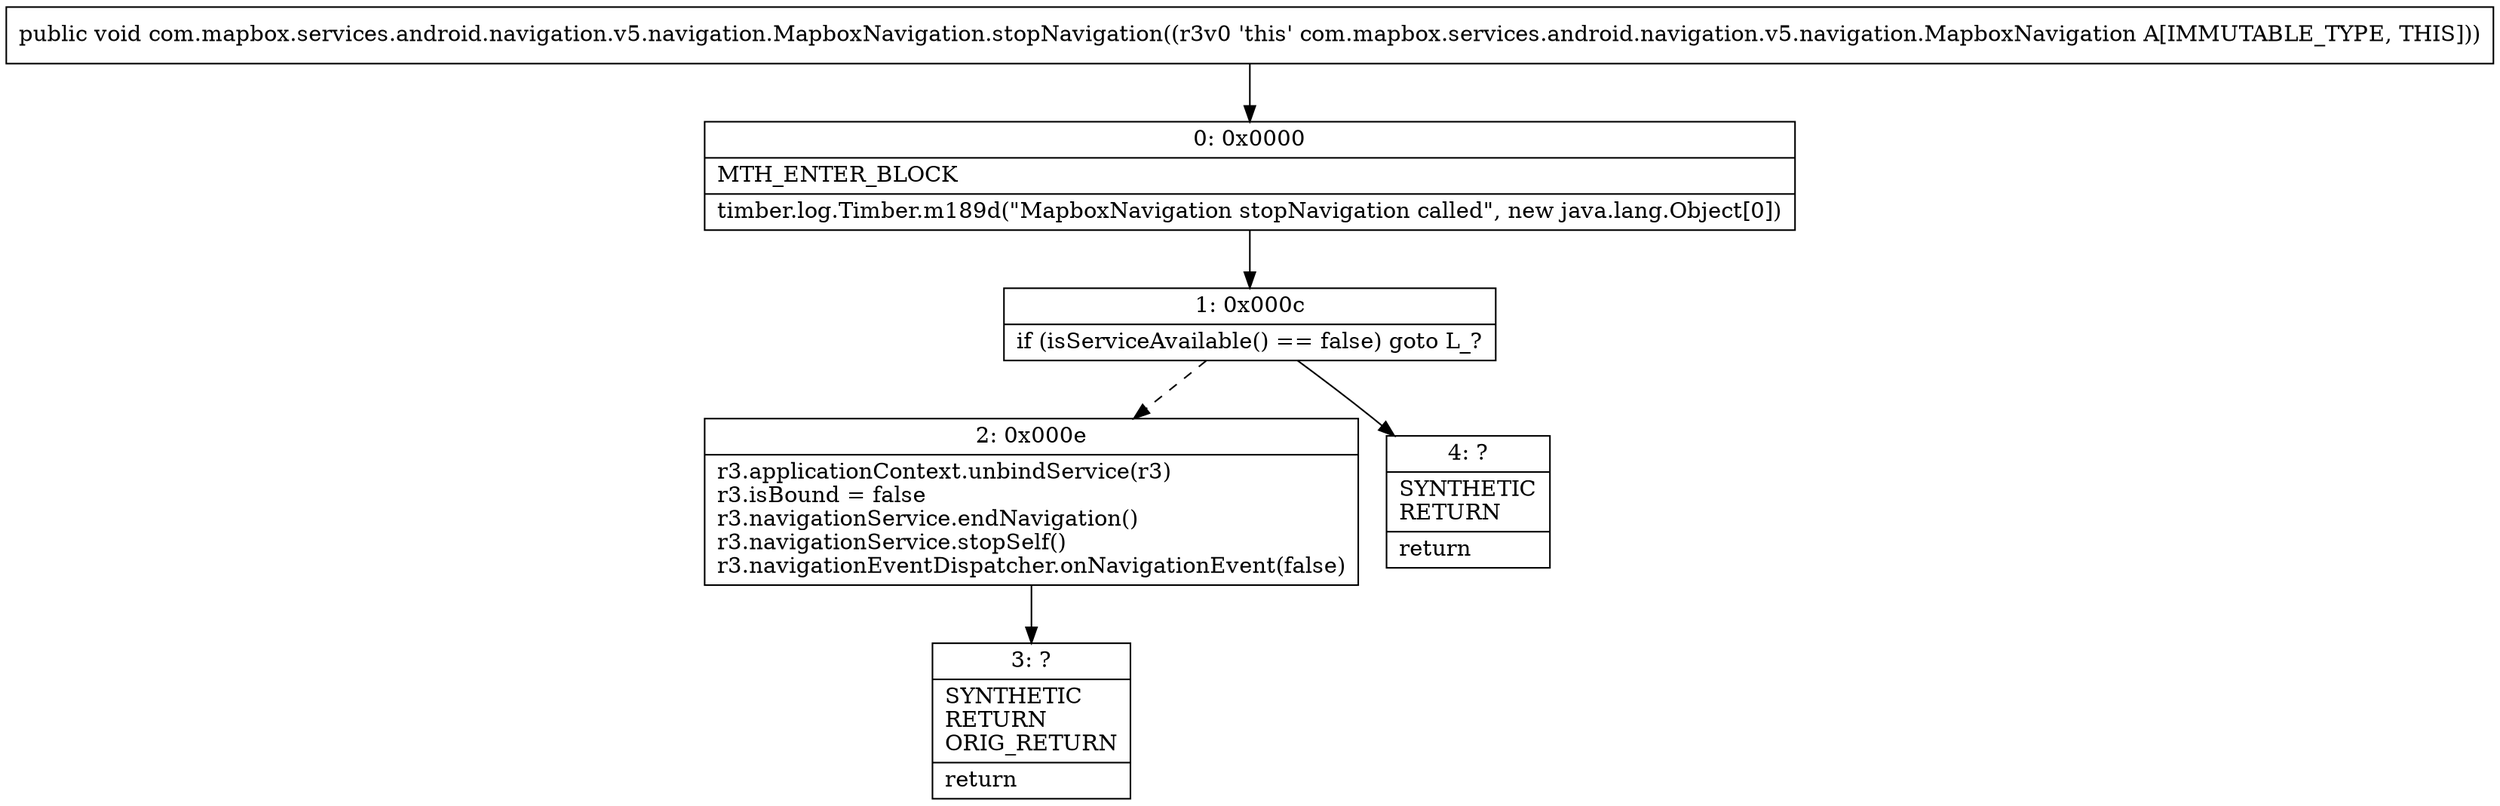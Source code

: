 digraph "CFG forcom.mapbox.services.android.navigation.v5.navigation.MapboxNavigation.stopNavigation()V" {
Node_0 [shape=record,label="{0\:\ 0x0000|MTH_ENTER_BLOCK\l|timber.log.Timber.m189d(\"MapboxNavigation stopNavigation called\", new java.lang.Object[0])\l}"];
Node_1 [shape=record,label="{1\:\ 0x000c|if (isServiceAvailable() == false) goto L_?\l}"];
Node_2 [shape=record,label="{2\:\ 0x000e|r3.applicationContext.unbindService(r3)\lr3.isBound = false\lr3.navigationService.endNavigation()\lr3.navigationService.stopSelf()\lr3.navigationEventDispatcher.onNavigationEvent(false)\l}"];
Node_3 [shape=record,label="{3\:\ ?|SYNTHETIC\lRETURN\lORIG_RETURN\l|return\l}"];
Node_4 [shape=record,label="{4\:\ ?|SYNTHETIC\lRETURN\l|return\l}"];
MethodNode[shape=record,label="{public void com.mapbox.services.android.navigation.v5.navigation.MapboxNavigation.stopNavigation((r3v0 'this' com.mapbox.services.android.navigation.v5.navigation.MapboxNavigation A[IMMUTABLE_TYPE, THIS])) }"];
MethodNode -> Node_0;
Node_0 -> Node_1;
Node_1 -> Node_2[style=dashed];
Node_1 -> Node_4;
Node_2 -> Node_3;
}

